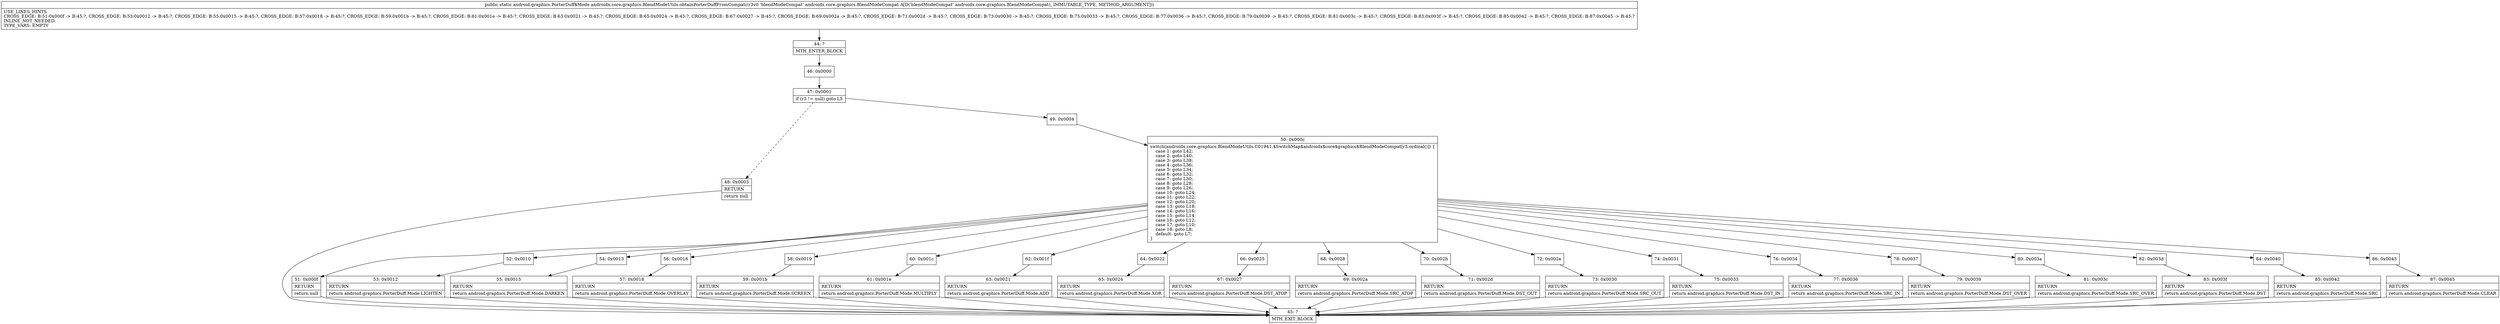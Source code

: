 digraph "CFG forandroidx.core.graphics.BlendModeUtils.obtainPorterDuffFromCompat(Landroidx\/core\/graphics\/BlendModeCompat;)Landroid\/graphics\/PorterDuff$Mode;" {
Node_44 [shape=record,label="{44\:\ ?|MTH_ENTER_BLOCK\l}"];
Node_46 [shape=record,label="{46\:\ 0x0000}"];
Node_47 [shape=record,label="{47\:\ 0x0001|if (r3 != null) goto L5\l}"];
Node_48 [shape=record,label="{48\:\ 0x0003|RETURN\l|return null\l}"];
Node_45 [shape=record,label="{45\:\ ?|MTH_EXIT_BLOCK\l}"];
Node_49 [shape=record,label="{49\:\ 0x0004}"];
Node_50 [shape=record,label="{50\:\ 0x000c|switch(androidx.core.graphics.BlendModeUtils.C01941.$SwitchMap$androidx$core$graphics$BlendModeCompat[r3.ordinal()]) \{\l    case 1: goto L42;\l    case 2: goto L40;\l    case 3: goto L38;\l    case 4: goto L36;\l    case 5: goto L34;\l    case 6: goto L32;\l    case 7: goto L30;\l    case 8: goto L28;\l    case 9: goto L26;\l    case 10: goto L24;\l    case 11: goto L22;\l    case 12: goto L20;\l    case 13: goto L18;\l    case 14: goto L16;\l    case 15: goto L14;\l    case 16: goto L12;\l    case 17: goto L10;\l    case 18: goto L8;\l    default: goto L7;\l\}\l}"];
Node_51 [shape=record,label="{51\:\ 0x000f|RETURN\l|return null\l}"];
Node_52 [shape=record,label="{52\:\ 0x0010}"];
Node_53 [shape=record,label="{53\:\ 0x0012|RETURN\l|return android.graphics.PorterDuff.Mode.LIGHTEN\l}"];
Node_54 [shape=record,label="{54\:\ 0x0013}"];
Node_55 [shape=record,label="{55\:\ 0x0015|RETURN\l|return android.graphics.PorterDuff.Mode.DARKEN\l}"];
Node_56 [shape=record,label="{56\:\ 0x0016}"];
Node_57 [shape=record,label="{57\:\ 0x0018|RETURN\l|return android.graphics.PorterDuff.Mode.OVERLAY\l}"];
Node_58 [shape=record,label="{58\:\ 0x0019}"];
Node_59 [shape=record,label="{59\:\ 0x001b|RETURN\l|return android.graphics.PorterDuff.Mode.SCREEN\l}"];
Node_60 [shape=record,label="{60\:\ 0x001c}"];
Node_61 [shape=record,label="{61\:\ 0x001e|RETURN\l|return android.graphics.PorterDuff.Mode.MULTIPLY\l}"];
Node_62 [shape=record,label="{62\:\ 0x001f}"];
Node_63 [shape=record,label="{63\:\ 0x0021|RETURN\l|return android.graphics.PorterDuff.Mode.ADD\l}"];
Node_64 [shape=record,label="{64\:\ 0x0022}"];
Node_65 [shape=record,label="{65\:\ 0x0024|RETURN\l|return android.graphics.PorterDuff.Mode.XOR\l}"];
Node_66 [shape=record,label="{66\:\ 0x0025}"];
Node_67 [shape=record,label="{67\:\ 0x0027|RETURN\l|return android.graphics.PorterDuff.Mode.DST_ATOP\l}"];
Node_68 [shape=record,label="{68\:\ 0x0028}"];
Node_69 [shape=record,label="{69\:\ 0x002a|RETURN\l|return android.graphics.PorterDuff.Mode.SRC_ATOP\l}"];
Node_70 [shape=record,label="{70\:\ 0x002b}"];
Node_71 [shape=record,label="{71\:\ 0x002d|RETURN\l|return android.graphics.PorterDuff.Mode.DST_OUT\l}"];
Node_72 [shape=record,label="{72\:\ 0x002e}"];
Node_73 [shape=record,label="{73\:\ 0x0030|RETURN\l|return android.graphics.PorterDuff.Mode.SRC_OUT\l}"];
Node_74 [shape=record,label="{74\:\ 0x0031}"];
Node_75 [shape=record,label="{75\:\ 0x0033|RETURN\l|return android.graphics.PorterDuff.Mode.DST_IN\l}"];
Node_76 [shape=record,label="{76\:\ 0x0034}"];
Node_77 [shape=record,label="{77\:\ 0x0036|RETURN\l|return android.graphics.PorterDuff.Mode.SRC_IN\l}"];
Node_78 [shape=record,label="{78\:\ 0x0037}"];
Node_79 [shape=record,label="{79\:\ 0x0039|RETURN\l|return android.graphics.PorterDuff.Mode.DST_OVER\l}"];
Node_80 [shape=record,label="{80\:\ 0x003a}"];
Node_81 [shape=record,label="{81\:\ 0x003c|RETURN\l|return android.graphics.PorterDuff.Mode.SRC_OVER\l}"];
Node_82 [shape=record,label="{82\:\ 0x003d}"];
Node_83 [shape=record,label="{83\:\ 0x003f|RETURN\l|return android.graphics.PorterDuff.Mode.DST\l}"];
Node_84 [shape=record,label="{84\:\ 0x0040}"];
Node_85 [shape=record,label="{85\:\ 0x0042|RETURN\l|return android.graphics.PorterDuff.Mode.SRC\l}"];
Node_86 [shape=record,label="{86\:\ 0x0043}"];
Node_87 [shape=record,label="{87\:\ 0x0045|RETURN\l|return android.graphics.PorterDuff.Mode.CLEAR\l}"];
MethodNode[shape=record,label="{public static android.graphics.PorterDuff$Mode androidx.core.graphics.BlendModeUtils.obtainPorterDuffFromCompat((r3v0 'blendModeCompat' androidx.core.graphics.BlendModeCompat A[D('blendModeCompat' androidx.core.graphics.BlendModeCompat), IMMUTABLE_TYPE, METHOD_ARGUMENT]))  | USE_LINES_HINTS\lCROSS_EDGE: B:51:0x000f \-\> B:45:?, CROSS_EDGE: B:53:0x0012 \-\> B:45:?, CROSS_EDGE: B:55:0x0015 \-\> B:45:?, CROSS_EDGE: B:57:0x0018 \-\> B:45:?, CROSS_EDGE: B:59:0x001b \-\> B:45:?, CROSS_EDGE: B:61:0x001e \-\> B:45:?, CROSS_EDGE: B:63:0x0021 \-\> B:45:?, CROSS_EDGE: B:65:0x0024 \-\> B:45:?, CROSS_EDGE: B:67:0x0027 \-\> B:45:?, CROSS_EDGE: B:69:0x002a \-\> B:45:?, CROSS_EDGE: B:71:0x002d \-\> B:45:?, CROSS_EDGE: B:73:0x0030 \-\> B:45:?, CROSS_EDGE: B:75:0x0033 \-\> B:45:?, CROSS_EDGE: B:77:0x0036 \-\> B:45:?, CROSS_EDGE: B:79:0x0039 \-\> B:45:?, CROSS_EDGE: B:81:0x003c \-\> B:45:?, CROSS_EDGE: B:83:0x003f \-\> B:45:?, CROSS_EDGE: B:85:0x0042 \-\> B:45:?, CROSS_EDGE: B:87:0x0045 \-\> B:45:?\lINLINE_NOT_NEEDED\lTYPE_VARS: EMPTY\l}"];
MethodNode -> Node_44;Node_44 -> Node_46;
Node_46 -> Node_47;
Node_47 -> Node_48[style=dashed];
Node_47 -> Node_49;
Node_48 -> Node_45;
Node_49 -> Node_50;
Node_50 -> Node_51;
Node_50 -> Node_52;
Node_50 -> Node_54;
Node_50 -> Node_56;
Node_50 -> Node_58;
Node_50 -> Node_60;
Node_50 -> Node_62;
Node_50 -> Node_64;
Node_50 -> Node_66;
Node_50 -> Node_68;
Node_50 -> Node_70;
Node_50 -> Node_72;
Node_50 -> Node_74;
Node_50 -> Node_76;
Node_50 -> Node_78;
Node_50 -> Node_80;
Node_50 -> Node_82;
Node_50 -> Node_84;
Node_50 -> Node_86;
Node_51 -> Node_45;
Node_52 -> Node_53;
Node_53 -> Node_45;
Node_54 -> Node_55;
Node_55 -> Node_45;
Node_56 -> Node_57;
Node_57 -> Node_45;
Node_58 -> Node_59;
Node_59 -> Node_45;
Node_60 -> Node_61;
Node_61 -> Node_45;
Node_62 -> Node_63;
Node_63 -> Node_45;
Node_64 -> Node_65;
Node_65 -> Node_45;
Node_66 -> Node_67;
Node_67 -> Node_45;
Node_68 -> Node_69;
Node_69 -> Node_45;
Node_70 -> Node_71;
Node_71 -> Node_45;
Node_72 -> Node_73;
Node_73 -> Node_45;
Node_74 -> Node_75;
Node_75 -> Node_45;
Node_76 -> Node_77;
Node_77 -> Node_45;
Node_78 -> Node_79;
Node_79 -> Node_45;
Node_80 -> Node_81;
Node_81 -> Node_45;
Node_82 -> Node_83;
Node_83 -> Node_45;
Node_84 -> Node_85;
Node_85 -> Node_45;
Node_86 -> Node_87;
Node_87 -> Node_45;
}


